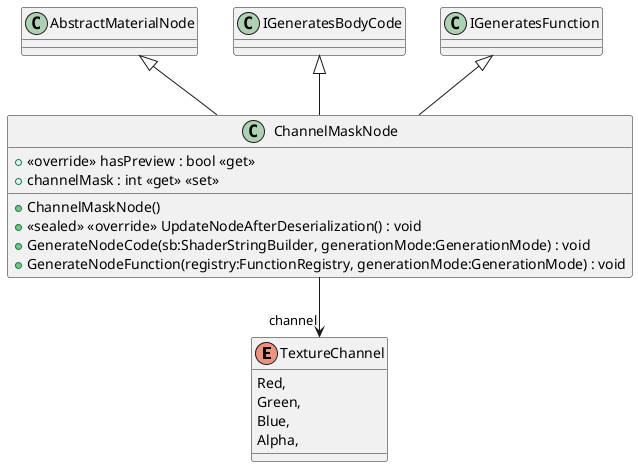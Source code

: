 @startuml
enum TextureChannel {
    Red,
    Green,
    Blue,
    Alpha,
}
class ChannelMaskNode {
    + ChannelMaskNode()
    + <<override>> hasPreview : bool <<get>>
    + <<sealed>> <<override>> UpdateNodeAfterDeserialization() : void
    + channelMask : int <<get>> <<set>>
    + GenerateNodeCode(sb:ShaderStringBuilder, generationMode:GenerationMode) : void
    + GenerateNodeFunction(registry:FunctionRegistry, generationMode:GenerationMode) : void
}
AbstractMaterialNode <|-- ChannelMaskNode
IGeneratesBodyCode <|-- ChannelMaskNode
IGeneratesFunction <|-- ChannelMaskNode
ChannelMaskNode --> "channel" TextureChannel
@enduml
